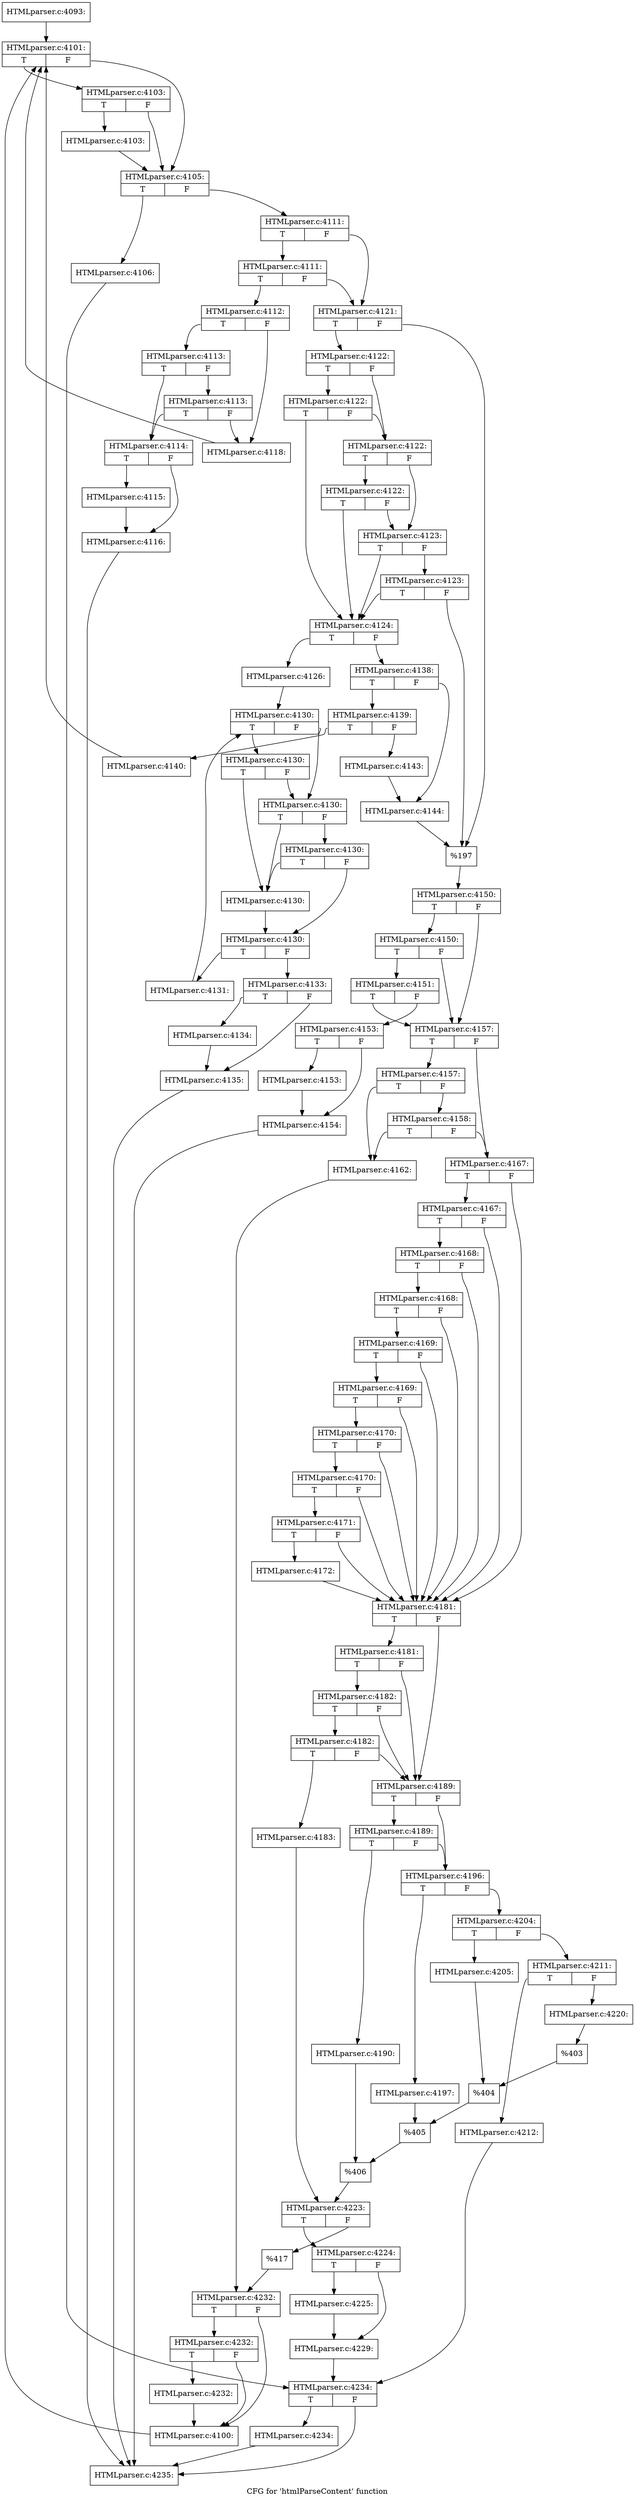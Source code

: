 digraph "CFG for 'htmlParseContent' function" {
	label="CFG for 'htmlParseContent' function";

	Node0x3f7e090 [shape=record,label="{HTMLparser.c:4093:}"];
	Node0x3f7e090 -> Node0x3f7f6f0;
	Node0x3f7f6f0 [shape=record,label="{HTMLparser.c:4101:|{<s0>T|<s1>F}}"];
	Node0x3f7f6f0:s0 -> Node0x3f7fdb0;
	Node0x3f7f6f0:s1 -> Node0x3f7fd60;
	Node0x3f7fdb0 [shape=record,label="{HTMLparser.c:4103:|{<s0>T|<s1>F}}"];
	Node0x3f7fdb0:s0 -> Node0x3f7fd10;
	Node0x3f7fdb0:s1 -> Node0x3f7fd60;
	Node0x3f7fd10 [shape=record,label="{HTMLparser.c:4103:}"];
	Node0x3f7fd10 -> Node0x3f7fd60;
	Node0x3f7fd60 [shape=record,label="{HTMLparser.c:4105:|{<s0>T|<s1>F}}"];
	Node0x3f7fd60:s0 -> Node0x3f80a30;
	Node0x3f7fd60:s1 -> Node0x3f80a80;
	Node0x3f80a30 [shape=record,label="{HTMLparser.c:4106:}"];
	Node0x3f80a30 -> Node0x3f7f670;
	Node0x3f80a80 [shape=record,label="{HTMLparser.c:4111:|{<s0>T|<s1>F}}"];
	Node0x3f80a80:s0 -> Node0x3f81050;
	Node0x3f80a80:s1 -> Node0x3f81000;
	Node0x3f81050 [shape=record,label="{HTMLparser.c:4111:|{<s0>T|<s1>F}}"];
	Node0x3f81050:s0 -> Node0x3f80f60;
	Node0x3f81050:s1 -> Node0x3f81000;
	Node0x3f80f60 [shape=record,label="{HTMLparser.c:4112:|{<s0>T|<s1>F}}"];
	Node0x3f80f60:s0 -> Node0x3f81cf0;
	Node0x3f80f60:s1 -> Node0x3f81ca0;
	Node0x3f81cf0 [shape=record,label="{HTMLparser.c:4113:|{<s0>T|<s1>F}}"];
	Node0x3f81cf0:s0 -> Node0x3f81c50;
	Node0x3f81cf0:s1 -> Node0x3f825b0;
	Node0x3f825b0 [shape=record,label="{HTMLparser.c:4113:|{<s0>T|<s1>F}}"];
	Node0x3f825b0:s0 -> Node0x3f81c50;
	Node0x3f825b0:s1 -> Node0x3f81ca0;
	Node0x3f81c50 [shape=record,label="{HTMLparser.c:4114:|{<s0>T|<s1>F}}"];
	Node0x3f81c50:s0 -> Node0x3f828e0;
	Node0x3f81c50:s1 -> Node0x3f82e00;
	Node0x3f828e0 [shape=record,label="{HTMLparser.c:4115:}"];
	Node0x3f828e0 -> Node0x3f82e00;
	Node0x3f82e00 [shape=record,label="{HTMLparser.c:4116:}"];
	Node0x3f82e00 -> Node0x3f966b0;
	Node0x3f81ca0 [shape=record,label="{HTMLparser.c:4118:}"];
	Node0x3f81ca0 -> Node0x3f7f6f0;
	Node0x3f81000 [shape=record,label="{HTMLparser.c:4121:|{<s0>T|<s1>F}}"];
	Node0x3f81000:s0 -> Node0x3f83480;
	Node0x3f81000:s1 -> Node0x3f83430;
	Node0x3f83480 [shape=record,label="{HTMLparser.c:4122:|{<s0>T|<s1>F}}"];
	Node0x3f83480:s0 -> Node0x3f83ba0;
	Node0x3f83480:s1 -> Node0x3f83b20;
	Node0x3f83ba0 [shape=record,label="{HTMLparser.c:4122:|{<s0>T|<s1>F}}"];
	Node0x3f83ba0:s0 -> Node0x3f833e0;
	Node0x3f83ba0:s1 -> Node0x3f83b20;
	Node0x3f83b20 [shape=record,label="{HTMLparser.c:4122:|{<s0>T|<s1>F}}"];
	Node0x3f83b20:s0 -> Node0x3f84570;
	Node0x3f83b20:s1 -> Node0x3f83aa0;
	Node0x3f84570 [shape=record,label="{HTMLparser.c:4122:|{<s0>T|<s1>F}}"];
	Node0x3f84570:s0 -> Node0x3f833e0;
	Node0x3f84570:s1 -> Node0x3f83aa0;
	Node0x3f83aa0 [shape=record,label="{HTMLparser.c:4123:|{<s0>T|<s1>F}}"];
	Node0x3f83aa0:s0 -> Node0x3f833e0;
	Node0x3f83aa0:s1 -> Node0x3f83a20;
	Node0x3f83a20 [shape=record,label="{HTMLparser.c:4123:|{<s0>T|<s1>F}}"];
	Node0x3f83a20:s0 -> Node0x3f833e0;
	Node0x3f83a20:s1 -> Node0x3f83430;
	Node0x3f833e0 [shape=record,label="{HTMLparser.c:4124:|{<s0>T|<s1>F}}"];
	Node0x3f833e0:s0 -> Node0x3b948b0;
	Node0x3f833e0:s1 -> Node0x3f860f0;
	Node0x3b948b0 [shape=record,label="{HTMLparser.c:4126:}"];
	Node0x3b948b0 -> Node0x3f86400;
	Node0x3f86400 [shape=record,label="{HTMLparser.c:4130:|{<s0>T|<s1>F}}"];
	Node0x3f86400:s0 -> Node0x3f86740;
	Node0x3f86400:s1 -> Node0x3f866f0;
	Node0x3f86740 [shape=record,label="{HTMLparser.c:4130:|{<s0>T|<s1>F}}"];
	Node0x3f86740:s0 -> Node0x3f86650;
	Node0x3f86740:s1 -> Node0x3f866f0;
	Node0x3f866f0 [shape=record,label="{HTMLparser.c:4130:|{<s0>T|<s1>F}}"];
	Node0x3f866f0:s0 -> Node0x3f86650;
	Node0x3f866f0:s1 -> Node0x3f866a0;
	Node0x3f866a0 [shape=record,label="{HTMLparser.c:4130:|{<s0>T|<s1>F}}"];
	Node0x3f866a0:s0 -> Node0x3f86650;
	Node0x3f866a0:s1 -> Node0x3f86600;
	Node0x3f86650 [shape=record,label="{HTMLparser.c:4130:}"];
	Node0x3f86650 -> Node0x3f86600;
	Node0x3f86600 [shape=record,label="{HTMLparser.c:4130:|{<s0>T|<s1>F}}"];
	Node0x3f86600:s0 -> Node0x3f87cc0;
	Node0x3f86600:s1 -> Node0x3f865b0;
	Node0x3f87cc0 [shape=record,label="{HTMLparser.c:4131:}"];
	Node0x3f87cc0 -> Node0x3f86400;
	Node0x3f865b0 [shape=record,label="{HTMLparser.c:4133:|{<s0>T|<s1>F}}"];
	Node0x3f865b0:s0 -> Node0x3f87ef0;
	Node0x3f865b0:s1 -> Node0x3f87f40;
	Node0x3f87ef0 [shape=record,label="{HTMLparser.c:4134:}"];
	Node0x3f87ef0 -> Node0x3f87f40;
	Node0x3f87f40 [shape=record,label="{HTMLparser.c:4135:}"];
	Node0x3f87f40 -> Node0x3f966b0;
	Node0x3f860f0 [shape=record,label="{HTMLparser.c:4138:|{<s0>T|<s1>F}}"];
	Node0x3f860f0:s0 -> Node0x3f88550;
	Node0x3f860f0:s1 -> Node0x3f885a0;
	Node0x3f88550 [shape=record,label="{HTMLparser.c:4139:|{<s0>T|<s1>F}}"];
	Node0x3f88550:s0 -> Node0x3f88a10;
	Node0x3f88550:s1 -> Node0x3f88a60;
	Node0x3f88a10 [shape=record,label="{HTMLparser.c:4140:}"];
	Node0x3f88a10 -> Node0x3f7f6f0;
	Node0x3f88a60 [shape=record,label="{HTMLparser.c:4143:}"];
	Node0x3f88a60 -> Node0x3f885a0;
	Node0x3f885a0 [shape=record,label="{HTMLparser.c:4144:}"];
	Node0x3f885a0 -> Node0x3f83430;
	Node0x3f83430 [shape=record,label="{%197}"];
	Node0x3f83430 -> Node0x3f80fb0;
	Node0x3f80fb0 [shape=record,label="{HTMLparser.c:4150:|{<s0>T|<s1>F}}"];
	Node0x3f80fb0:s0 -> Node0x3f89670;
	Node0x3f80fb0:s1 -> Node0x3f895a0;
	Node0x3f89670 [shape=record,label="{HTMLparser.c:4150:|{<s0>T|<s1>F}}"];
	Node0x3f89670:s0 -> Node0x3f895f0;
	Node0x3f89670:s1 -> Node0x3f895a0;
	Node0x3f895f0 [shape=record,label="{HTMLparser.c:4151:|{<s0>T|<s1>F}}"];
	Node0x3f895f0:s0 -> Node0x3f895a0;
	Node0x3f895f0:s1 -> Node0x3f89550;
	Node0x3f89550 [shape=record,label="{HTMLparser.c:4153:|{<s0>T|<s1>F}}"];
	Node0x3f89550:s0 -> Node0x3f8a270;
	Node0x3f89550:s1 -> Node0x3f8a2c0;
	Node0x3f8a270 [shape=record,label="{HTMLparser.c:4153:}"];
	Node0x3f8a270 -> Node0x3f8a2c0;
	Node0x3f8a2c0 [shape=record,label="{HTMLparser.c:4154:}"];
	Node0x3f8a2c0 -> Node0x3f966b0;
	Node0x3f895a0 [shape=record,label="{HTMLparser.c:4157:|{<s0>T|<s1>F}}"];
	Node0x3f895a0:s0 -> Node0x3f8a9f0;
	Node0x3f895a0:s1 -> Node0x3f8a9a0;
	Node0x3f8a9f0 [shape=record,label="{HTMLparser.c:4157:|{<s0>T|<s1>F}}"];
	Node0x3f8a9f0:s0 -> Node0x3f8a900;
	Node0x3f8a9f0:s1 -> Node0x3f8af90;
	Node0x3f8af90 [shape=record,label="{HTMLparser.c:4158:|{<s0>T|<s1>F}}"];
	Node0x3f8af90:s0 -> Node0x3f8a900;
	Node0x3f8af90:s1 -> Node0x3f8a9a0;
	Node0x3f8a900 [shape=record,label="{HTMLparser.c:4162:}"];
	Node0x3f8a900 -> Node0x3f8a950;
	Node0x3f8a9a0 [shape=record,label="{HTMLparser.c:4167:|{<s0>T|<s1>F}}"];
	Node0x3f8a9a0:s0 -> Node0x3f8c190;
	Node0x3f8a9a0:s1 -> Node0x3f8bb40;
	Node0x3f8c190 [shape=record,label="{HTMLparser.c:4167:|{<s0>T|<s1>F}}"];
	Node0x3f8c190:s0 -> Node0x3f8c140;
	Node0x3f8c190:s1 -> Node0x3f8bb40;
	Node0x3f8c140 [shape=record,label="{HTMLparser.c:4168:|{<s0>T|<s1>F}}"];
	Node0x3f8c140:s0 -> Node0x3f8c0f0;
	Node0x3f8c140:s1 -> Node0x3f8bb40;
	Node0x3f8c0f0 [shape=record,label="{HTMLparser.c:4168:|{<s0>T|<s1>F}}"];
	Node0x3f8c0f0:s0 -> Node0x3f8c0a0;
	Node0x3f8c0f0:s1 -> Node0x3f8bb40;
	Node0x3f8c0a0 [shape=record,label="{HTMLparser.c:4169:|{<s0>T|<s1>F}}"];
	Node0x3f8c0a0:s0 -> Node0x3f8c050;
	Node0x3f8c0a0:s1 -> Node0x3f8bb40;
	Node0x3f8c050 [shape=record,label="{HTMLparser.c:4169:|{<s0>T|<s1>F}}"];
	Node0x3f8c050:s0 -> Node0x3f8c000;
	Node0x3f8c050:s1 -> Node0x3f8bb40;
	Node0x3f8c000 [shape=record,label="{HTMLparser.c:4170:|{<s0>T|<s1>F}}"];
	Node0x3f8c000:s0 -> Node0x3f8bfb0;
	Node0x3f8c000:s1 -> Node0x3f8bb40;
	Node0x3f8bfb0 [shape=record,label="{HTMLparser.c:4170:|{<s0>T|<s1>F}}"];
	Node0x3f8bfb0:s0 -> Node0x3f8be70;
	Node0x3f8bfb0:s1 -> Node0x3f8bb40;
	Node0x3f8be70 [shape=record,label="{HTMLparser.c:4171:|{<s0>T|<s1>F}}"];
	Node0x3f8be70:s0 -> Node0x3f85e00;
	Node0x3f8be70:s1 -> Node0x3f8bb40;
	Node0x3f85e00 [shape=record,label="{HTMLparser.c:4172:}"];
	Node0x3f85e00 -> Node0x3f8bb40;
	Node0x3f8bb40 [shape=record,label="{HTMLparser.c:4181:|{<s0>T|<s1>F}}"];
	Node0x3f8bb40:s0 -> Node0x3f8fe70;
	Node0x3f8bb40:s1 -> Node0x3f8fd20;
	Node0x3f8fe70 [shape=record,label="{HTMLparser.c:4181:|{<s0>T|<s1>F}}"];
	Node0x3f8fe70:s0 -> Node0x3f8fdf0;
	Node0x3f8fe70:s1 -> Node0x3f8fd20;
	Node0x3f8fdf0 [shape=record,label="{HTMLparser.c:4182:|{<s0>T|<s1>F}}"];
	Node0x3f8fdf0:s0 -> Node0x3f8fd70;
	Node0x3f8fdf0:s1 -> Node0x3f8fd20;
	Node0x3f8fd70 [shape=record,label="{HTMLparser.c:4182:|{<s0>T|<s1>F}}"];
	Node0x3f8fd70:s0 -> Node0x3f8fc80;
	Node0x3f8fd70:s1 -> Node0x3f8fd20;
	Node0x3f8fc80 [shape=record,label="{HTMLparser.c:4183:}"];
	Node0x3f8fc80 -> Node0x3f8fcd0;
	Node0x3f8fd20 [shape=record,label="{HTMLparser.c:4189:|{<s0>T|<s1>F}}"];
	Node0x3f8fd20:s0 -> Node0x3f91410;
	Node0x3f8fd20:s1 -> Node0x3f913c0;
	Node0x3f91410 [shape=record,label="{HTMLparser.c:4189:|{<s0>T|<s1>F}}"];
	Node0x3f91410:s0 -> Node0x3f91320;
	Node0x3f91410:s1 -> Node0x3f913c0;
	Node0x3f91320 [shape=record,label="{HTMLparser.c:4190:}"];
	Node0x3f91320 -> Node0x3f91370;
	Node0x3f913c0 [shape=record,label="{HTMLparser.c:4196:|{<s0>T|<s1>F}}"];
	Node0x3f913c0:s0 -> Node0x3f921c0;
	Node0x3f913c0:s1 -> Node0x3f92260;
	Node0x3f921c0 [shape=record,label="{HTMLparser.c:4197:}"];
	Node0x3f921c0 -> Node0x3f92210;
	Node0x3f92260 [shape=record,label="{HTMLparser.c:4204:|{<s0>T|<s1>F}}"];
	Node0x3f92260:s0 -> Node0x3f92a90;
	Node0x3f92260:s1 -> Node0x3f92b30;
	Node0x3f92a90 [shape=record,label="{HTMLparser.c:4205:}"];
	Node0x3f92a90 -> Node0x3f92ae0;
	Node0x3f92b30 [shape=record,label="{HTMLparser.c:4211:|{<s0>T|<s1>F}}"];
	Node0x3f92b30:s0 -> Node0x3f93950;
	Node0x3f92b30:s1 -> Node0x3f93cb0;
	Node0x3f93950 [shape=record,label="{HTMLparser.c:4212:}"];
	Node0x3f93950 -> Node0x3f7f670;
	Node0x3f93cb0 [shape=record,label="{HTMLparser.c:4220:}"];
	Node0x3f93cb0 -> Node0x3f93c60;
	Node0x3f93c60 [shape=record,label="{%403}"];
	Node0x3f93c60 -> Node0x3f92ae0;
	Node0x3f92ae0 [shape=record,label="{%404}"];
	Node0x3f92ae0 -> Node0x3f92210;
	Node0x3f92210 [shape=record,label="{%405}"];
	Node0x3f92210 -> Node0x3f91370;
	Node0x3f91370 [shape=record,label="{%406}"];
	Node0x3f91370 -> Node0x3f8fcd0;
	Node0x3f8fcd0 [shape=record,label="{HTMLparser.c:4223:|{<s0>T|<s1>F}}"];
	Node0x3f8fcd0:s0 -> Node0x3f94580;
	Node0x3f8fcd0:s1 -> Node0x3f94aa0;
	Node0x3f94580 [shape=record,label="{HTMLparser.c:4224:|{<s0>T|<s1>F}}"];
	Node0x3f94580:s0 -> Node0x3f94e20;
	Node0x3f94580:s1 -> Node0x3f94e70;
	Node0x3f94e20 [shape=record,label="{HTMLparser.c:4225:}"];
	Node0x3f94e20 -> Node0x3f94e70;
	Node0x3f94e70 [shape=record,label="{HTMLparser.c:4229:}"];
	Node0x3f94e70 -> Node0x3f7f670;
	Node0x3f94aa0 [shape=record,label="{%417}"];
	Node0x3f94aa0 -> Node0x3f8a950;
	Node0x3f8a950 [shape=record,label="{HTMLparser.c:4232:|{<s0>T|<s1>F}}"];
	Node0x3f8a950:s0 -> Node0x3f95960;
	Node0x3f8a950:s1 -> Node0x3f95910;
	Node0x3f95960 [shape=record,label="{HTMLparser.c:4232:|{<s0>T|<s1>F}}"];
	Node0x3f95960:s0 -> Node0x3f958c0;
	Node0x3f95960:s1 -> Node0x3f95910;
	Node0x3f958c0 [shape=record,label="{HTMLparser.c:4232:}"];
	Node0x3f958c0 -> Node0x3f95910;
	Node0x3f95910 [shape=record,label="{HTMLparser.c:4100:}"];
	Node0x3f95910 -> Node0x3f7f6f0;
	Node0x3f7f670 [shape=record,label="{HTMLparser.c:4234:|{<s0>T|<s1>F}}"];
	Node0x3f7f670:s0 -> Node0x3f7f450;
	Node0x3f7f670:s1 -> Node0x3f966b0;
	Node0x3f7f450 [shape=record,label="{HTMLparser.c:4234:}"];
	Node0x3f7f450 -> Node0x3f966b0;
	Node0x3f966b0 [shape=record,label="{HTMLparser.c:4235:}"];
}
